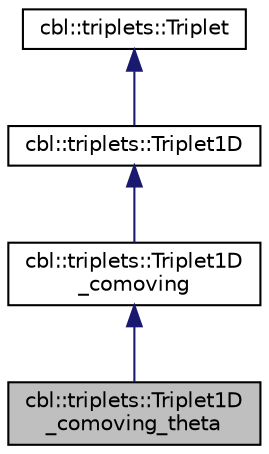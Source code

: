 digraph "cbl::triplets::Triplet1D_comoving_theta"
{
  edge [fontname="Helvetica",fontsize="10",labelfontname="Helvetica",labelfontsize="10"];
  node [fontname="Helvetica",fontsize="10",shape=record];
  Node0 [label="cbl::triplets::Triplet1D\l_comoving_theta",height=0.2,width=0.4,color="black", fillcolor="grey75", style="filled", fontcolor="black"];
  Node1 -> Node0 [dir="back",color="midnightblue",fontsize="10",style="solid",fontname="Helvetica"];
  Node1 [label="cbl::triplets::Triplet1D\l_comoving",height=0.2,width=0.4,color="black", fillcolor="white", style="filled",URL="$d8/d33/classcbl_1_1triplets_1_1Triplet1D__comoving.html",tooltip="The class Triplet1D_comoving. "];
  Node2 -> Node1 [dir="back",color="midnightblue",fontsize="10",style="solid",fontname="Helvetica"];
  Node2 [label="cbl::triplets::Triplet1D",height=0.2,width=0.4,color="black", fillcolor="white", style="filled",URL="$df/d7f/classcbl_1_1triplets_1_1Triplet1D.html",tooltip="The class Triplet1D. "];
  Node3 -> Node2 [dir="back",color="midnightblue",fontsize="10",style="solid",fontname="Helvetica"];
  Node3 [label="cbl::triplets::Triplet",height=0.2,width=0.4,color="black", fillcolor="white", style="filled",URL="$d3/d3c/classcbl_1_1triplets_1_1Triplet.html",tooltip="The class Triplet. "];
}
